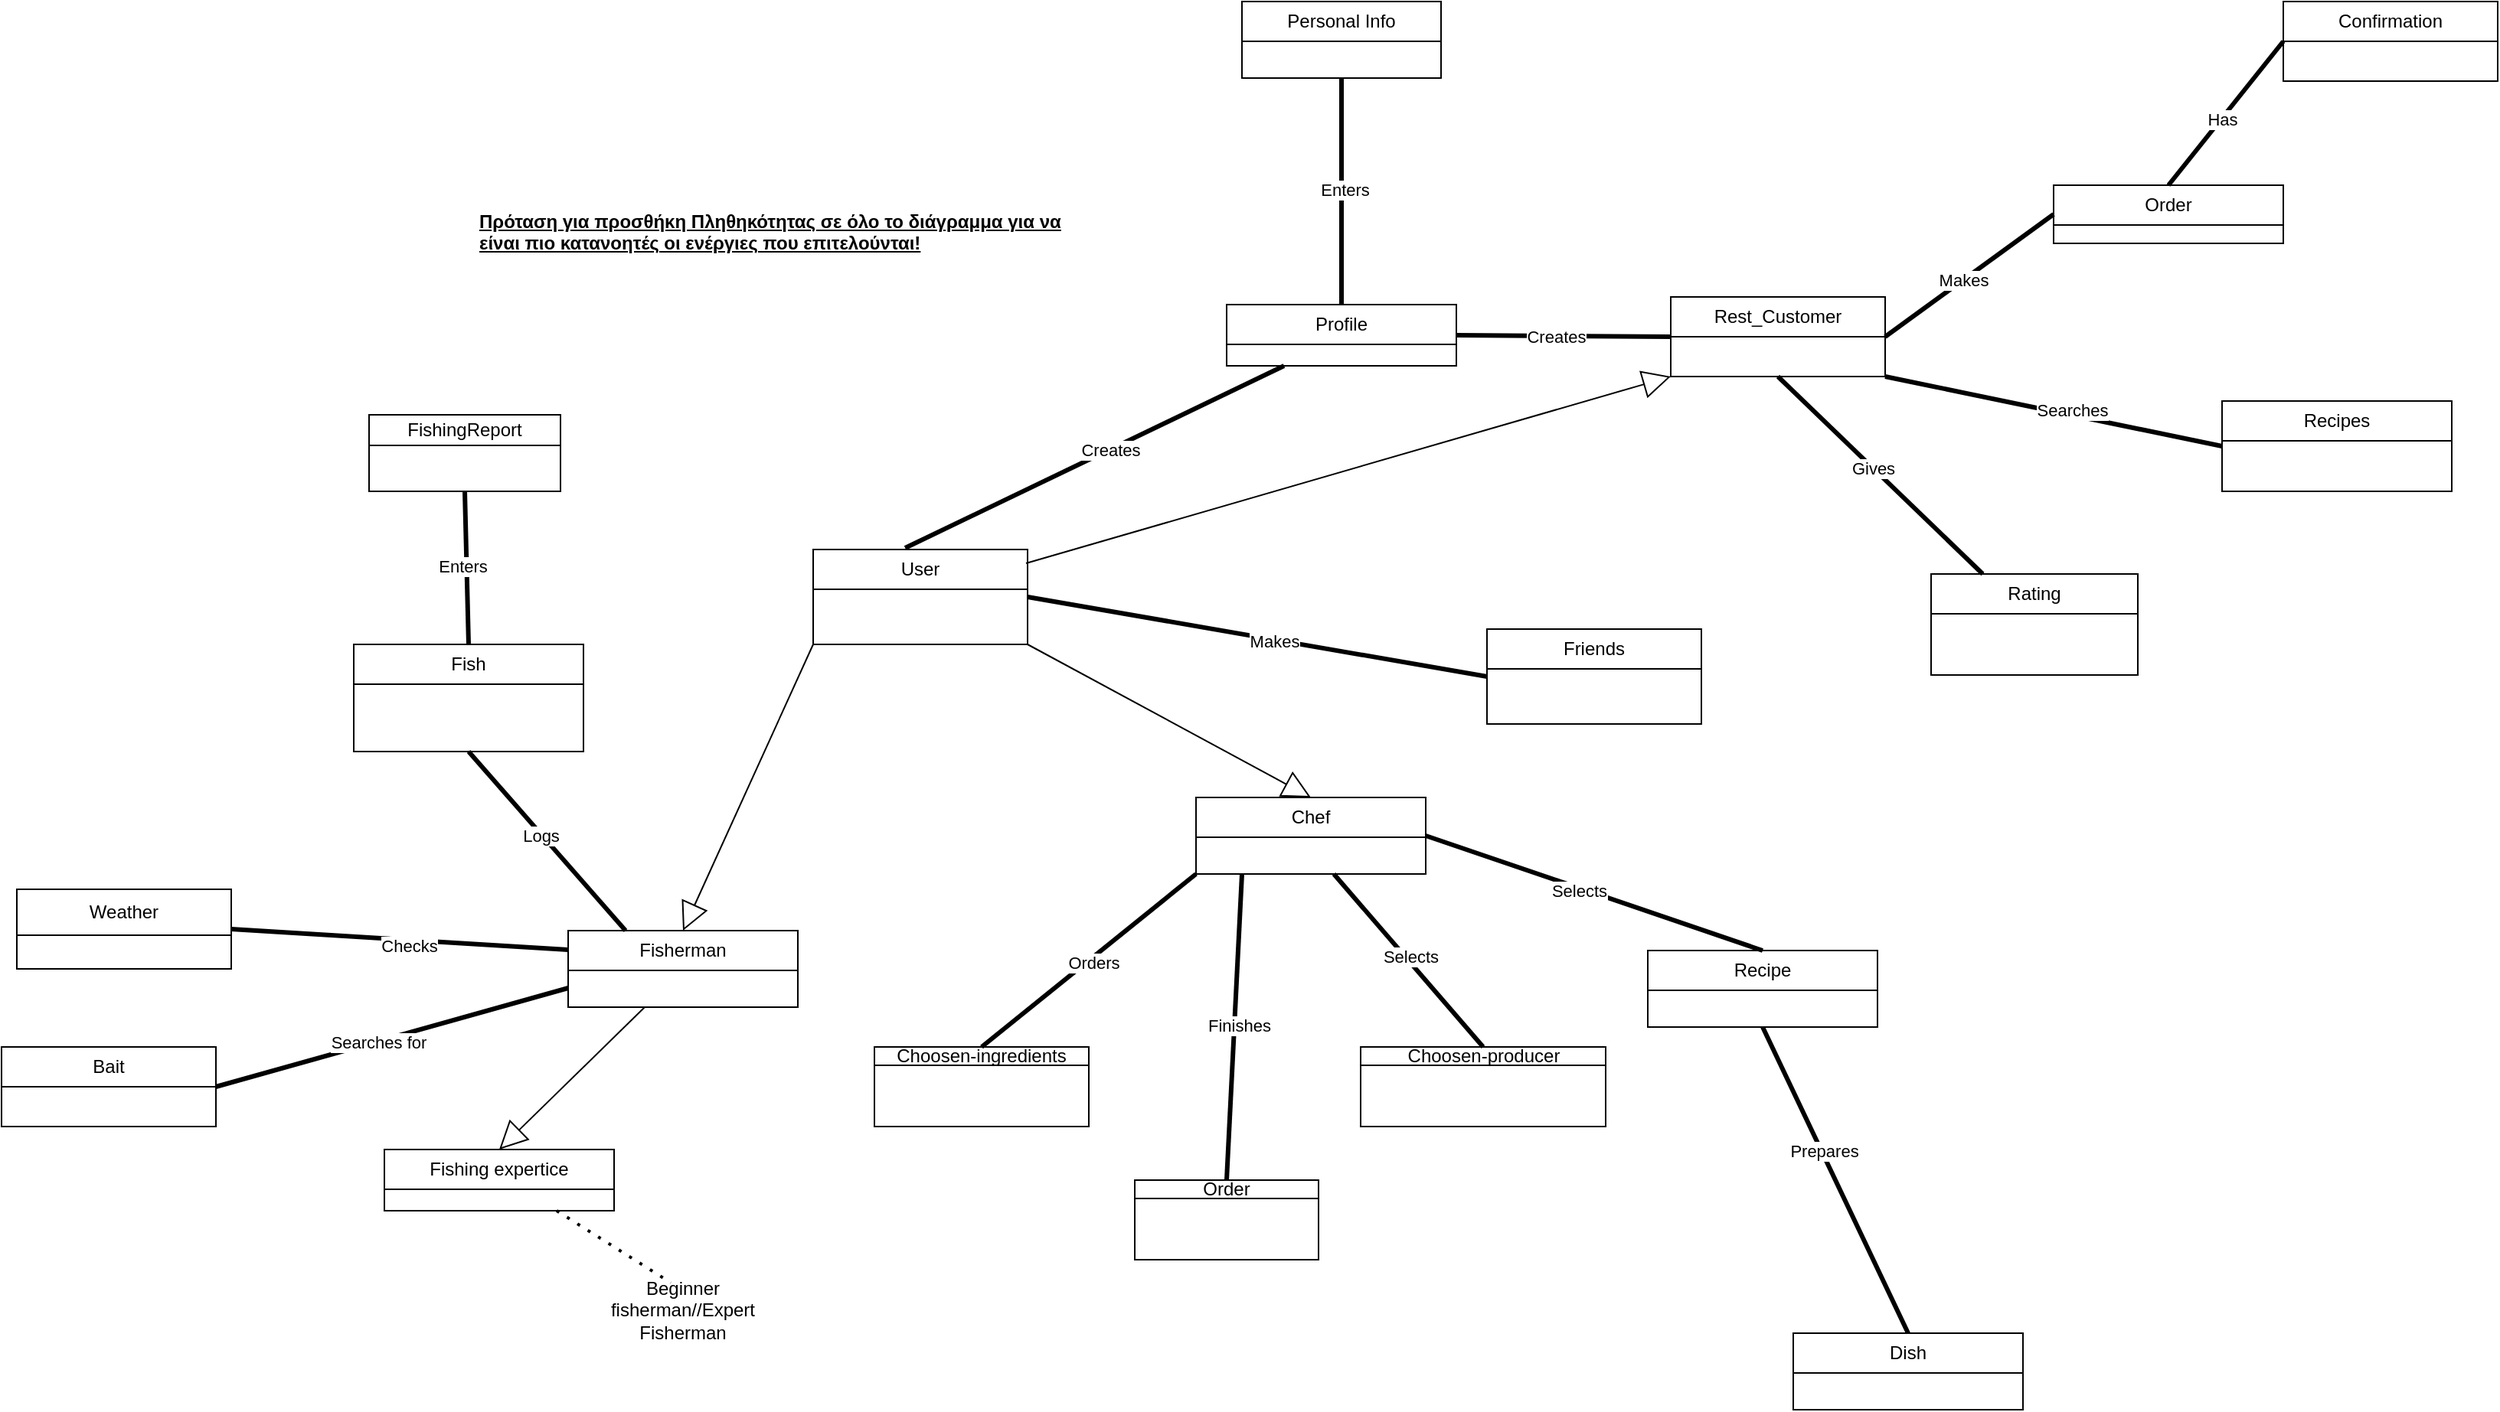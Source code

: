 <mxfile version="26.3.0">
  <diagram name="Page-1" id="0783ab3e-0a74-02c8-0abd-f7b4e66b4bec">
    <mxGraphModel dx="2131" dy="569" grid="1" gridSize="10" guides="1" tooltips="1" connect="1" arrows="1" fold="1" page="1" pageScale="1" pageWidth="850" pageHeight="1100" background="none" math="0" shadow="0">
      <root>
        <mxCell id="0" />
        <mxCell id="1" parent="0" />
        <mxCell id="9kzETTMTDvsTJWJQEYAj-15" value="User" style="swimlane;fontStyle=0;childLayout=stackLayout;horizontal=1;startSize=26;fillColor=none;horizontalStack=0;resizeParent=1;resizeParentMax=0;resizeLast=0;collapsible=1;marginBottom=0;whiteSpace=wrap;html=1;" parent="1" vertex="1">
          <mxGeometry x="-270" y="508" width="140" height="62" as="geometry">
            <mxRectangle x="350" y="460" width="100" height="30" as="alternateBounds" />
          </mxGeometry>
        </mxCell>
        <mxCell id="9kzETTMTDvsTJWJQEYAj-19" value="Profile" style="swimlane;fontStyle=0;childLayout=stackLayout;horizontal=1;startSize=26;fillColor=none;horizontalStack=0;resizeParent=1;resizeParentMax=0;resizeLast=0;collapsible=1;marginBottom=0;whiteSpace=wrap;html=1;" parent="1" vertex="1">
          <mxGeometry y="348" width="150" height="40" as="geometry">
            <mxRectangle x="580" y="461" width="70" height="30" as="alternateBounds" />
          </mxGeometry>
        </mxCell>
        <mxCell id="9kzETTMTDvsTJWJQEYAj-29" value="Rest_Customer" style="swimlane;fontStyle=0;childLayout=stackLayout;horizontal=1;startSize=26;fillColor=none;horizontalStack=0;resizeParent=1;resizeParentMax=0;resizeLast=0;collapsible=1;marginBottom=0;whiteSpace=wrap;html=1;" parent="1" vertex="1">
          <mxGeometry x="290" y="343" width="140" height="52" as="geometry">
            <mxRectangle x="350" y="460" width="100" height="30" as="alternateBounds" />
          </mxGeometry>
        </mxCell>
        <mxCell id="9kzETTMTDvsTJWJQEYAj-43" value="Bait" style="swimlane;fontStyle=0;childLayout=stackLayout;horizontal=1;startSize=26;fillColor=none;horizontalStack=0;resizeParent=1;resizeParentMax=0;resizeLast=0;collapsible=1;marginBottom=0;whiteSpace=wrap;html=1;" parent="1" vertex="1">
          <mxGeometry x="-800" y="833" width="140" height="52" as="geometry">
            <mxRectangle x="350" y="460" width="100" height="30" as="alternateBounds" />
          </mxGeometry>
        </mxCell>
        <mxCell id="9kzETTMTDvsTJWJQEYAj-50" value="Choosen-ingredients" style="swimlane;fontStyle=0;childLayout=stackLayout;horizontal=1;startSize=12;fillColor=none;horizontalStack=0;resizeParent=1;resizeParentMax=0;resizeLast=0;collapsible=1;marginBottom=0;whiteSpace=wrap;html=1;" parent="1" vertex="1">
          <mxGeometry x="-230" y="833" width="140" height="52" as="geometry">
            <mxRectangle x="350" y="460" width="100" height="30" as="alternateBounds" />
          </mxGeometry>
        </mxCell>
        <mxCell id="9kzETTMTDvsTJWJQEYAj-67" value="Fish" style="swimlane;fontStyle=0;childLayout=stackLayout;horizontal=1;startSize=26;fillColor=none;horizontalStack=0;resizeParent=1;resizeParentMax=0;resizeLast=0;collapsible=1;marginBottom=0;whiteSpace=wrap;html=1;" parent="1" vertex="1">
          <mxGeometry x="-570" y="570" width="150" height="70" as="geometry">
            <mxRectangle x="580" y="461" width="70" height="30" as="alternateBounds" />
          </mxGeometry>
        </mxCell>
        <mxCell id="9kzETTMTDvsTJWJQEYAj-69" value="&lt;div&gt;Order&lt;/div&gt;" style="swimlane;fontStyle=0;childLayout=stackLayout;horizontal=1;startSize=26;fillColor=none;horizontalStack=0;resizeParent=1;resizeParentMax=0;resizeLast=0;collapsible=1;marginBottom=0;whiteSpace=wrap;html=1;" parent="1" vertex="1">
          <mxGeometry x="540" y="270" width="150" height="38" as="geometry">
            <mxRectangle x="580" y="461" width="70" height="30" as="alternateBounds" />
          </mxGeometry>
        </mxCell>
        <mxCell id="9kzETTMTDvsTJWJQEYAj-88" value="Weather" style="swimlane;fontStyle=0;childLayout=stackLayout;horizontal=1;startSize=30;fillColor=none;horizontalStack=0;resizeParent=1;resizeParentMax=0;resizeLast=0;collapsible=1;marginBottom=0;whiteSpace=wrap;html=1;" parent="1" vertex="1">
          <mxGeometry x="-790" y="730" width="140" height="52" as="geometry">
            <mxRectangle x="350" y="460" width="100" height="30" as="alternateBounds" />
          </mxGeometry>
        </mxCell>
        <mxCell id="9kzETTMTDvsTJWJQEYAj-95" value="Rating" style="swimlane;fontStyle=0;childLayout=stackLayout;horizontal=1;startSize=26;fillColor=none;horizontalStack=0;resizeParent=1;resizeParentMax=0;resizeLast=0;collapsible=1;marginBottom=0;whiteSpace=wrap;html=1;" parent="1" vertex="1">
          <mxGeometry x="460" y="524" width="135" height="66" as="geometry">
            <mxRectangle x="580" y="461" width="70" height="30" as="alternateBounds" />
          </mxGeometry>
        </mxCell>
        <mxCell id="cK02aoGFD56z1Gf120GQ-123" value="Fisherman" style="swimlane;fontStyle=0;childLayout=stackLayout;horizontal=1;startSize=26;fillColor=none;horizontalStack=0;resizeParent=1;resizeParentMax=0;resizeLast=0;collapsible=1;marginBottom=0;whiteSpace=wrap;html=1;" parent="1" vertex="1">
          <mxGeometry x="-430" y="757" width="150" height="50" as="geometry">
            <mxRectangle x="580" y="461" width="70" height="30" as="alternateBounds" />
          </mxGeometry>
        </mxCell>
        <mxCell id="cK02aoGFD56z1Gf120GQ-124" value="Chef" style="swimlane;fontStyle=0;childLayout=stackLayout;horizontal=1;startSize=26;fillColor=none;horizontalStack=0;resizeParent=1;resizeParentMax=0;resizeLast=0;collapsible=1;marginBottom=0;whiteSpace=wrap;html=1;" parent="1" vertex="1">
          <mxGeometry x="-20" y="670" width="150" height="50" as="geometry">
            <mxRectangle x="580" y="461" width="70" height="30" as="alternateBounds" />
          </mxGeometry>
        </mxCell>
        <mxCell id="cK02aoGFD56z1Gf120GQ-125" value="Fishing expertice" style="swimlane;fontStyle=0;childLayout=stackLayout;horizontal=1;startSize=26;fillColor=none;horizontalStack=0;resizeParent=1;resizeParentMax=0;resizeLast=0;collapsible=1;marginBottom=0;whiteSpace=wrap;html=1;" parent="1" vertex="1">
          <mxGeometry x="-550" y="900" width="150" height="40" as="geometry">
            <mxRectangle x="580" y="461" width="70" height="30" as="alternateBounds" />
          </mxGeometry>
        </mxCell>
        <mxCell id="cK02aoGFD56z1Gf120GQ-137" value="" style="endArrow=none;startArrow=none;endFill=0;startFill=0;endSize=8;html=1;verticalAlign=bottom;labelBackgroundColor=none;strokeWidth=3;rounded=0;entryX=0;entryY=0.25;entryDx=0;entryDy=0;exitX=1;exitY=0.5;exitDx=0;exitDy=0;" parent="1" source="9kzETTMTDvsTJWJQEYAj-88" target="cK02aoGFD56z1Gf120GQ-123" edge="1">
          <mxGeometry width="160" relative="1" as="geometry">
            <mxPoint x="-460" y="572" as="sourcePoint" />
            <mxPoint x="-300" y="572" as="targetPoint" />
          </mxGeometry>
        </mxCell>
        <mxCell id="cK02aoGFD56z1Gf120GQ-138" value="Checks" style="edgeLabel;html=1;align=center;verticalAlign=middle;resizable=0;points=[];" parent="cK02aoGFD56z1Gf120GQ-137" vertex="1" connectable="0">
          <mxGeometry x="0.052" y="-5" relative="1" as="geometry">
            <mxPoint y="-1" as="offset" />
          </mxGeometry>
        </mxCell>
        <mxCell id="cK02aoGFD56z1Gf120GQ-141" value="" style="endArrow=none;startArrow=none;endFill=0;startFill=0;endSize=8;html=1;verticalAlign=bottom;labelBackgroundColor=none;strokeWidth=3;rounded=0;entryX=0;entryY=0.75;entryDx=0;entryDy=0;exitX=1;exitY=0.5;exitDx=0;exitDy=0;" parent="1" source="9kzETTMTDvsTJWJQEYAj-43" target="cK02aoGFD56z1Gf120GQ-123" edge="1">
          <mxGeometry width="160" relative="1" as="geometry">
            <mxPoint x="-400" y="660" as="sourcePoint" />
            <mxPoint x="-215" y="850" as="targetPoint" />
          </mxGeometry>
        </mxCell>
        <mxCell id="cK02aoGFD56z1Gf120GQ-143" value="Searches for" style="edgeLabel;html=1;align=center;verticalAlign=middle;resizable=0;points=[];" parent="cK02aoGFD56z1Gf120GQ-141" vertex="1" connectable="0">
          <mxGeometry x="-0.081" relative="1" as="geometry">
            <mxPoint as="offset" />
          </mxGeometry>
        </mxCell>
        <mxCell id="mQlcEHzgQ4prbf6QyxQu-33" value="" style="endArrow=block;endSize=16;endFill=0;html=1;rounded=0;exitX=0;exitY=1;exitDx=0;exitDy=0;entryX=0.5;entryY=0;entryDx=0;entryDy=0;" parent="1" source="9kzETTMTDvsTJWJQEYAj-15" target="cK02aoGFD56z1Gf120GQ-123" edge="1">
          <mxGeometry width="160" relative="1" as="geometry">
            <mxPoint x="10" y="490" as="sourcePoint" />
            <mxPoint x="75" y="500" as="targetPoint" />
          </mxGeometry>
        </mxCell>
        <mxCell id="cK02aoGFD56z1Gf120GQ-151" value="" style="endArrow=none;startArrow=none;endFill=0;startFill=0;endSize=8;html=1;verticalAlign=bottom;labelBackgroundColor=none;strokeWidth=3;rounded=0;entryX=0.25;entryY=0;entryDx=0;entryDy=0;exitX=0.5;exitY=1;exitDx=0;exitDy=0;" parent="1" source="9kzETTMTDvsTJWJQEYAj-67" target="cK02aoGFD56z1Gf120GQ-123" edge="1">
          <mxGeometry width="160" relative="1" as="geometry">
            <mxPoint x="-370" y="350" as="sourcePoint" />
            <mxPoint x="-140" y="488" as="targetPoint" />
          </mxGeometry>
        </mxCell>
        <mxCell id="cK02aoGFD56z1Gf120GQ-155" value="Logs" style="edgeLabel;html=1;align=center;verticalAlign=middle;resizable=0;points=[];" parent="cK02aoGFD56z1Gf120GQ-151" vertex="1" connectable="0">
          <mxGeometry x="-0.082" y="-1" relative="1" as="geometry">
            <mxPoint as="offset" />
          </mxGeometry>
        </mxCell>
        <mxCell id="cK02aoGFD56z1Gf120GQ-157" value="" style="endArrow=none;startArrow=none;endFill=0;startFill=0;endSize=8;html=1;verticalAlign=bottom;labelBackgroundColor=none;strokeWidth=3;rounded=0;entryX=0;entryY=1;entryDx=0;entryDy=0;exitX=0.5;exitY=0;exitDx=0;exitDy=0;" parent="1" source="9kzETTMTDvsTJWJQEYAj-50" target="cK02aoGFD56z1Gf120GQ-124" edge="1">
          <mxGeometry width="160" relative="1" as="geometry">
            <mxPoint x="480" y="300" as="sourcePoint" />
            <mxPoint x="710" y="438" as="targetPoint" />
          </mxGeometry>
        </mxCell>
        <mxCell id="cK02aoGFD56z1Gf120GQ-177" value="Orders" style="edgeLabel;html=1;align=center;verticalAlign=middle;resizable=0;points=[];" parent="cK02aoGFD56z1Gf120GQ-157" vertex="1" connectable="0">
          <mxGeometry x="0.018" y="-3" relative="1" as="geometry">
            <mxPoint as="offset" />
          </mxGeometry>
        </mxCell>
        <mxCell id="cK02aoGFD56z1Gf120GQ-167" value="" style="endArrow=block;endSize=16;endFill=0;html=1;rounded=0;exitX=1;exitY=1;exitDx=0;exitDy=0;entryX=0.5;entryY=0;entryDx=0;entryDy=0;" parent="1" source="9kzETTMTDvsTJWJQEYAj-15" target="cK02aoGFD56z1Gf120GQ-124" edge="1">
          <mxGeometry width="160" relative="1" as="geometry">
            <mxPoint x="260" y="378" as="sourcePoint" />
            <mxPoint x="260" y="500" as="targetPoint" />
          </mxGeometry>
        </mxCell>
        <mxCell id="GBRJXe8QP-XChiDNGdr2-5" value="" style="endArrow=none;startArrow=none;endFill=0;startFill=0;endSize=8;html=1;verticalAlign=bottom;labelBackgroundColor=none;strokeWidth=3;rounded=0;entryX=0.25;entryY=0;entryDx=0;entryDy=0;exitX=0.5;exitY=1;exitDx=0;exitDy=0;" parent="1" source="9kzETTMTDvsTJWJQEYAj-29" target="9kzETTMTDvsTJWJQEYAj-95" edge="1">
          <mxGeometry width="160" relative="1" as="geometry">
            <mxPoint x="150" y="629" as="sourcePoint" />
            <mxPoint x="445" y="642" as="targetPoint" />
          </mxGeometry>
        </mxCell>
        <mxCell id="GBRJXe8QP-XChiDNGdr2-6" value="Gives" style="edgeLabel;html=1;align=center;verticalAlign=middle;resizable=0;points=[];" parent="GBRJXe8QP-XChiDNGdr2-5" connectable="0" vertex="1">
          <mxGeometry x="-0.081" relative="1" as="geometry">
            <mxPoint as="offset" />
          </mxGeometry>
        </mxCell>
        <mxCell id="GBRJXe8QP-XChiDNGdr2-9" value="" style="endArrow=none;startArrow=none;endFill=0;startFill=0;endSize=8;html=1;verticalAlign=bottom;labelBackgroundColor=none;strokeWidth=3;rounded=0;exitX=0.25;exitY=1;exitDx=0;exitDy=0;entryX=0.429;entryY=-0.016;entryDx=0;entryDy=0;entryPerimeter=0;" parent="1" source="9kzETTMTDvsTJWJQEYAj-19" target="9kzETTMTDvsTJWJQEYAj-15" edge="1">
          <mxGeometry width="160" relative="1" as="geometry">
            <mxPoint x="201" y="320" as="sourcePoint" />
            <mxPoint x="-120" y="440" as="targetPoint" />
          </mxGeometry>
        </mxCell>
        <mxCell id="GBRJXe8QP-XChiDNGdr2-10" value="Creates" style="edgeLabel;html=1;align=center;verticalAlign=middle;resizable=0;points=[];" parent="GBRJXe8QP-XChiDNGdr2-9" connectable="0" vertex="1">
          <mxGeometry x="-0.081" relative="1" as="geometry">
            <mxPoint as="offset" />
          </mxGeometry>
        </mxCell>
        <mxCell id="GBRJXe8QP-XChiDNGdr2-11" value="" style="endArrow=none;startArrow=none;endFill=0;startFill=0;endSize=8;html=1;verticalAlign=bottom;labelBackgroundColor=none;strokeWidth=3;rounded=0;entryX=0;entryY=0.5;entryDx=0;entryDy=0;exitX=1;exitY=0.5;exitDx=0;exitDy=0;" parent="1" source="9kzETTMTDvsTJWJQEYAj-19" target="9kzETTMTDvsTJWJQEYAj-29" edge="1">
          <mxGeometry width="160" relative="1" as="geometry">
            <mxPoint x="140" y="318" as="sourcePoint" />
            <mxPoint x="120" y="350" as="targetPoint" />
          </mxGeometry>
        </mxCell>
        <mxCell id="GBRJXe8QP-XChiDNGdr2-12" value="Creates" style="edgeLabel;html=1;align=center;verticalAlign=middle;resizable=0;points=[];" parent="GBRJXe8QP-XChiDNGdr2-11" connectable="0" vertex="1">
          <mxGeometry x="-0.081" relative="1" as="geometry">
            <mxPoint as="offset" />
          </mxGeometry>
        </mxCell>
        <mxCell id="GBRJXe8QP-XChiDNGdr2-14" value="" style="endArrow=none;startArrow=none;endFill=0;startFill=0;endSize=8;html=1;verticalAlign=bottom;labelBackgroundColor=none;strokeWidth=3;rounded=0;exitX=1;exitY=0.5;exitDx=0;exitDy=0;entryX=0;entryY=0.5;entryDx=0;entryDy=0;" parent="1" source="9kzETTMTDvsTJWJQEYAj-29" target="9kzETTMTDvsTJWJQEYAj-69" edge="1">
          <mxGeometry width="160" relative="1" as="geometry">
            <mxPoint x="340" y="402" as="sourcePoint" />
            <mxPoint x="460" y="410" as="targetPoint" />
          </mxGeometry>
        </mxCell>
        <mxCell id="GBRJXe8QP-XChiDNGdr2-15" value="Makes" style="edgeLabel;html=1;align=center;verticalAlign=middle;resizable=0;points=[];" parent="GBRJXe8QP-XChiDNGdr2-14" connectable="0" vertex="1">
          <mxGeometry x="-0.081" relative="1" as="geometry">
            <mxPoint as="offset" />
          </mxGeometry>
        </mxCell>
        <mxCell id="GBRJXe8QP-XChiDNGdr2-16" value="Confirmation" style="swimlane;fontStyle=0;childLayout=stackLayout;horizontal=1;startSize=26;fillColor=none;horizontalStack=0;resizeParent=1;resizeParentMax=0;resizeLast=0;collapsible=1;marginBottom=0;whiteSpace=wrap;html=1;" parent="1" vertex="1">
          <mxGeometry x="690" y="150" width="140" height="52" as="geometry">
            <mxRectangle x="350" y="460" width="100" height="30" as="alternateBounds" />
          </mxGeometry>
        </mxCell>
        <mxCell id="GBRJXe8QP-XChiDNGdr2-17" value="" style="endArrow=none;startArrow=none;endFill=0;startFill=0;endSize=8;html=1;verticalAlign=bottom;labelBackgroundColor=none;strokeWidth=3;rounded=0;exitX=0.5;exitY=0;exitDx=0;exitDy=0;entryX=0;entryY=0.5;entryDx=0;entryDy=0;" parent="1" source="9kzETTMTDvsTJWJQEYAj-69" target="GBRJXe8QP-XChiDNGdr2-16" edge="1">
          <mxGeometry width="160" relative="1" as="geometry">
            <mxPoint x="410" y="402" as="sourcePoint" />
            <mxPoint x="435" y="472" as="targetPoint" />
          </mxGeometry>
        </mxCell>
        <mxCell id="GBRJXe8QP-XChiDNGdr2-18" value="Has" style="edgeLabel;html=1;align=center;verticalAlign=middle;resizable=0;points=[];" parent="GBRJXe8QP-XChiDNGdr2-17" connectable="0" vertex="1">
          <mxGeometry x="-0.081" relative="1" as="geometry">
            <mxPoint as="offset" />
          </mxGeometry>
        </mxCell>
        <mxCell id="cK02aoGFD56z1Gf120GQ-192" value="" style="endArrow=none;startArrow=none;endFill=0;startFill=0;endSize=8;html=1;verticalAlign=bottom;labelBackgroundColor=none;strokeWidth=3;rounded=0;entryX=0.5;entryY=0;entryDx=0;entryDy=0;exitX=0.5;exitY=1;exitDx=0;exitDy=0;" parent="1" source="cK02aoGFD56z1Gf120GQ-196" target="9kzETTMTDvsTJWJQEYAj-67" edge="1">
          <mxGeometry width="160" relative="1" as="geometry">
            <mxPoint x="-380" y="540" as="sourcePoint" />
            <mxPoint x="-312" y="690" as="targetPoint" />
          </mxGeometry>
        </mxCell>
        <mxCell id="cK02aoGFD56z1Gf120GQ-195" value="Enters" style="edgeLabel;html=1;align=center;verticalAlign=middle;resizable=0;points=[];" parent="cK02aoGFD56z1Gf120GQ-192" vertex="1" connectable="0">
          <mxGeometry x="0.003" y="-3" relative="1" as="geometry">
            <mxPoint y="-1" as="offset" />
          </mxGeometry>
        </mxCell>
        <mxCell id="cK02aoGFD56z1Gf120GQ-196" value="FishingReport" style="swimlane;fontStyle=0;childLayout=stackLayout;horizontal=1;startSize=20;fillColor=none;horizontalStack=0;resizeParent=1;resizeParentMax=0;resizeLast=0;collapsible=1;marginBottom=0;whiteSpace=wrap;html=1;" parent="1" vertex="1">
          <mxGeometry x="-560" y="420" width="125" height="50" as="geometry">
            <mxRectangle x="350" y="460" width="100" height="30" as="alternateBounds" />
          </mxGeometry>
        </mxCell>
        <mxCell id="cK02aoGFD56z1Gf120GQ-208" value="Recipe" style="swimlane;fontStyle=0;childLayout=stackLayout;horizontal=1;startSize=26;fillColor=none;horizontalStack=0;resizeParent=1;resizeParentMax=0;resizeLast=0;collapsible=1;marginBottom=0;whiteSpace=wrap;html=1;" parent="1" vertex="1">
          <mxGeometry x="275" y="770" width="150" height="50" as="geometry">
            <mxRectangle x="580" y="461" width="70" height="30" as="alternateBounds" />
          </mxGeometry>
        </mxCell>
        <mxCell id="cK02aoGFD56z1Gf120GQ-211" value="" style="endArrow=none;startArrow=none;endFill=0;startFill=0;endSize=8;html=1;verticalAlign=bottom;labelBackgroundColor=none;strokeWidth=3;rounded=0;entryX=1;entryY=0.5;entryDx=0;entryDy=0;exitX=0.5;exitY=0;exitDx=0;exitDy=0;" parent="1" source="cK02aoGFD56z1Gf120GQ-208" target="cK02aoGFD56z1Gf120GQ-124" edge="1">
          <mxGeometry width="160" relative="1" as="geometry">
            <mxPoint x="450" y="740" as="sourcePoint" />
            <mxPoint x="745" y="594" as="targetPoint" />
          </mxGeometry>
        </mxCell>
        <mxCell id="cK02aoGFD56z1Gf120GQ-213" value="Selects" style="edgeLabel;html=1;align=center;verticalAlign=middle;resizable=0;points=[];" parent="cK02aoGFD56z1Gf120GQ-211" vertex="1" connectable="0">
          <mxGeometry x="0.088" y="2" relative="1" as="geometry">
            <mxPoint as="offset" />
          </mxGeometry>
        </mxCell>
        <mxCell id="cK02aoGFD56z1Gf120GQ-214" value="&lt;div&gt;Dish&lt;/div&gt;" style="swimlane;fontStyle=0;childLayout=stackLayout;horizontal=1;startSize=26;fillColor=none;horizontalStack=0;resizeParent=1;resizeParentMax=0;resizeLast=0;collapsible=1;marginBottom=0;whiteSpace=wrap;html=1;" parent="1" vertex="1">
          <mxGeometry x="370" y="1020" width="150" height="50" as="geometry">
            <mxRectangle x="580" y="461" width="70" height="30" as="alternateBounds" />
          </mxGeometry>
        </mxCell>
        <mxCell id="cK02aoGFD56z1Gf120GQ-215" value="" style="endArrow=none;startArrow=none;endFill=0;startFill=0;endSize=8;html=1;verticalAlign=bottom;labelBackgroundColor=none;strokeWidth=3;rounded=0;entryX=0.5;entryY=1;entryDx=0;entryDy=0;exitX=0.5;exitY=0;exitDx=0;exitDy=0;" parent="1" source="cK02aoGFD56z1Gf120GQ-214" target="cK02aoGFD56z1Gf120GQ-208" edge="1">
          <mxGeometry width="160" relative="1" as="geometry">
            <mxPoint x="507.5" y="914" as="sourcePoint" />
            <mxPoint x="210" y="892" as="targetPoint" />
          </mxGeometry>
        </mxCell>
        <mxCell id="cK02aoGFD56z1Gf120GQ-217" value="Prepares" style="edgeLabel;html=1;align=center;verticalAlign=middle;resizable=0;points=[];" parent="cK02aoGFD56z1Gf120GQ-215" vertex="1" connectable="0">
          <mxGeometry x="0.192" y="-1" relative="1" as="geometry">
            <mxPoint as="offset" />
          </mxGeometry>
        </mxCell>
        <mxCell id="cK02aoGFD56z1Gf120GQ-235" value="" style="endArrow=none;startArrow=none;endFill=0;startFill=0;endSize=8;html=1;verticalAlign=bottom;labelBackgroundColor=none;strokeWidth=3;rounded=0;exitX=0.5;exitY=0;exitDx=0;exitDy=0;entryX=0.5;entryY=1;entryDx=0;entryDy=0;" parent="1" source="9kzETTMTDvsTJWJQEYAj-19" target="cK02aoGFD56z1Gf120GQ-238" edge="1">
          <mxGeometry width="160" relative="1" as="geometry">
            <mxPoint x="100" y="180" as="sourcePoint" />
            <mxPoint x="80" y="110" as="targetPoint" />
          </mxGeometry>
        </mxCell>
        <mxCell id="cK02aoGFD56z1Gf120GQ-237" value="Enters" style="edgeLabel;html=1;align=center;verticalAlign=middle;resizable=0;points=[];" parent="cK02aoGFD56z1Gf120GQ-235" vertex="1" connectable="0">
          <mxGeometry x="0.012" y="-2" relative="1" as="geometry">
            <mxPoint as="offset" />
          </mxGeometry>
        </mxCell>
        <mxCell id="cK02aoGFD56z1Gf120GQ-238" value="Personal Info" style="swimlane;fontStyle=0;childLayout=stackLayout;horizontal=1;startSize=26;fillColor=none;horizontalStack=0;resizeParent=1;resizeParentMax=0;resizeLast=0;collapsible=1;marginBottom=0;whiteSpace=wrap;html=1;" parent="1" vertex="1">
          <mxGeometry x="10" y="150" width="130" height="50" as="geometry">
            <mxRectangle x="580" y="461" width="70" height="30" as="alternateBounds" />
          </mxGeometry>
        </mxCell>
        <mxCell id="cK02aoGFD56z1Gf120GQ-255" value="" style="endArrow=none;startArrow=none;endFill=0;startFill=0;endSize=8;html=1;verticalAlign=bottom;labelBackgroundColor=none;strokeWidth=3;rounded=0;exitX=1;exitY=1;exitDx=0;exitDy=0;entryX=0;entryY=0.5;entryDx=0;entryDy=0;" parent="1" source="9kzETTMTDvsTJWJQEYAj-29" target="cK02aoGFD56z1Gf120GQ-257" edge="1">
          <mxGeometry width="160" relative="1" as="geometry">
            <mxPoint x="580" y="430" as="sourcePoint" />
            <mxPoint x="700" y="430" as="targetPoint" />
          </mxGeometry>
        </mxCell>
        <mxCell id="cK02aoGFD56z1Gf120GQ-258" value="Searches" style="edgeLabel;html=1;align=center;verticalAlign=middle;resizable=0;points=[];" parent="cK02aoGFD56z1Gf120GQ-255" vertex="1" connectable="0">
          <mxGeometry x="0.115" y="4" relative="1" as="geometry">
            <mxPoint x="-1" as="offset" />
          </mxGeometry>
        </mxCell>
        <mxCell id="cK02aoGFD56z1Gf120GQ-257" value="Recipes" style="swimlane;fontStyle=0;childLayout=stackLayout;horizontal=1;startSize=26;fillColor=none;horizontalStack=0;resizeParent=1;resizeParentMax=0;resizeLast=0;collapsible=1;marginBottom=0;whiteSpace=wrap;html=1;" parent="1" vertex="1">
          <mxGeometry x="650" y="411" width="150" height="59" as="geometry">
            <mxRectangle x="580" y="461" width="70" height="30" as="alternateBounds" />
          </mxGeometry>
        </mxCell>
        <mxCell id="cK02aoGFD56z1Gf120GQ-272" value="Friends" style="swimlane;fontStyle=0;childLayout=stackLayout;horizontal=1;startSize=26;fillColor=none;horizontalStack=0;resizeParent=1;resizeParentMax=0;resizeLast=0;collapsible=1;marginBottom=0;whiteSpace=wrap;html=1;" parent="1" vertex="1">
          <mxGeometry x="170" y="560" width="140" height="62" as="geometry">
            <mxRectangle x="350" y="460" width="100" height="30" as="alternateBounds" />
          </mxGeometry>
        </mxCell>
        <mxCell id="cK02aoGFD56z1Gf120GQ-273" value="" style="endArrow=none;startArrow=none;endFill=0;startFill=0;endSize=8;html=1;verticalAlign=bottom;labelBackgroundColor=none;strokeWidth=3;rounded=0;exitX=0;exitY=0.5;exitDx=0;exitDy=0;entryX=1;entryY=0.5;entryDx=0;entryDy=0;" parent="1" source="cK02aoGFD56z1Gf120GQ-272" target="9kzETTMTDvsTJWJQEYAj-15" edge="1">
          <mxGeometry width="160" relative="1" as="geometry">
            <mxPoint x="40" y="510" as="sourcePoint" />
            <mxPoint x="30" y="580" as="targetPoint" />
          </mxGeometry>
        </mxCell>
        <mxCell id="cK02aoGFD56z1Gf120GQ-278" value="Makes" style="edgeLabel;html=1;align=center;verticalAlign=middle;resizable=0;points=[];" parent="cK02aoGFD56z1Gf120GQ-273" vertex="1" connectable="0">
          <mxGeometry x="-0.075" y="1" relative="1" as="geometry">
            <mxPoint as="offset" />
          </mxGeometry>
        </mxCell>
        <mxCell id="RsBH3FpBVpJ5FogJQQQI-5" value="" style="endArrow=block;endSize=16;endFill=0;html=1;rounded=0;entryX=0.5;entryY=0;entryDx=0;entryDy=0;exitX=0;exitY=0.5;exitDx=0;exitDy=0;" parent="1" target="cK02aoGFD56z1Gf120GQ-125" edge="1">
          <mxGeometry width="160" relative="1" as="geometry">
            <mxPoint x="-380" y="807" as="sourcePoint" />
            <mxPoint x="-920" y="1118" as="targetPoint" />
          </mxGeometry>
        </mxCell>
        <mxCell id="0oGXfinGUsQ3fprHd6LS-1" value="" style="endArrow=block;endSize=16;endFill=0;html=1;rounded=0;exitX=0.993;exitY=0.145;exitDx=0;exitDy=0;entryX=0;entryY=1;entryDx=0;entryDy=0;exitPerimeter=0;" parent="1" source="9kzETTMTDvsTJWJQEYAj-15" target="9kzETTMTDvsTJWJQEYAj-29" edge="1">
          <mxGeometry width="160" relative="1" as="geometry">
            <mxPoint x="-100" y="470" as="sourcePoint" />
            <mxPoint x="75" y="570" as="targetPoint" />
          </mxGeometry>
        </mxCell>
        <mxCell id="0oGXfinGUsQ3fprHd6LS-5" value="&lt;b&gt;&lt;u&gt;Πρόταση για προσθήκη Πληθηκότητας σε όλο το διάγραμμα για να είναι πιο κατανοητές οι ενέργιες που επιτελούνται!&lt;/u&gt;&lt;/b&gt;" style="text;whiteSpace=wrap;html=1;" parent="1" vertex="1">
          <mxGeometry x="-490" y="280" width="410" height="60" as="geometry" />
        </mxCell>
        <mxCell id="0oGXfinGUsQ3fprHd6LS-6" value="" style="endArrow=none;dashed=1;html=1;dashPattern=1 3;strokeWidth=2;rounded=0;exitX=0.75;exitY=1;exitDx=0;exitDy=0;entryX=0.443;entryY=-0.1;entryDx=0;entryDy=0;entryPerimeter=0;" parent="1" source="cK02aoGFD56z1Gf120GQ-125" target="0oGXfinGUsQ3fprHd6LS-7" edge="1">
          <mxGeometry width="50" height="50" relative="1" as="geometry">
            <mxPoint x="-360" y="922" as="sourcePoint" />
            <mxPoint x="-340" y="970" as="targetPoint" />
          </mxGeometry>
        </mxCell>
        <mxCell id="0oGXfinGUsQ3fprHd6LS-7" value="Beginner fisherman//Expert Fisherman" style="text;html=1;align=center;verticalAlign=middle;whiteSpace=wrap;rounded=0;" parent="1" vertex="1">
          <mxGeometry x="-425" y="990" width="140" height="30" as="geometry" />
        </mxCell>
        <mxCell id="g74GNhyGJaju9K6ZVI7z-1" value="Order" style="swimlane;fontStyle=0;childLayout=stackLayout;horizontal=1;startSize=12;fillColor=none;horizontalStack=0;resizeParent=1;resizeParentMax=0;resizeLast=0;collapsible=1;marginBottom=0;whiteSpace=wrap;html=1;" vertex="1" parent="1">
          <mxGeometry x="-60" y="920" width="120" height="52" as="geometry">
            <mxRectangle x="350" y="460" width="100" height="30" as="alternateBounds" />
          </mxGeometry>
        </mxCell>
        <mxCell id="g74GNhyGJaju9K6ZVI7z-2" value="" style="endArrow=none;startArrow=none;endFill=0;startFill=0;endSize=8;html=1;verticalAlign=bottom;labelBackgroundColor=none;strokeWidth=3;rounded=0;exitX=0.5;exitY=0;exitDx=0;exitDy=0;" edge="1" parent="1" source="g74GNhyGJaju9K6ZVI7z-1">
          <mxGeometry width="160" relative="1" as="geometry">
            <mxPoint x="560" y="380" as="sourcePoint" />
            <mxPoint x="10" y="720" as="targetPoint" />
          </mxGeometry>
        </mxCell>
        <mxCell id="g74GNhyGJaju9K6ZVI7z-3" value="Finishes" style="edgeLabel;html=1;align=center;verticalAlign=middle;resizable=0;points=[];" vertex="1" connectable="0" parent="g74GNhyGJaju9K6ZVI7z-2">
          <mxGeometry x="0.018" y="-3" relative="1" as="geometry">
            <mxPoint as="offset" />
          </mxGeometry>
        </mxCell>
        <mxCell id="g74GNhyGJaju9K6ZVI7z-5" value="Choosen-producer" style="swimlane;fontStyle=0;childLayout=stackLayout;horizontal=1;startSize=12;fillColor=none;horizontalStack=0;resizeParent=1;resizeParentMax=0;resizeLast=0;collapsible=1;marginBottom=0;whiteSpace=wrap;html=1;" vertex="1" parent="1">
          <mxGeometry x="87.5" y="833" width="160" height="52" as="geometry">
            <mxRectangle x="350" y="460" width="100" height="30" as="alternateBounds" />
          </mxGeometry>
        </mxCell>
        <mxCell id="g74GNhyGJaju9K6ZVI7z-6" value="" style="endArrow=none;startArrow=none;endFill=0;startFill=0;endSize=8;html=1;verticalAlign=bottom;labelBackgroundColor=none;strokeWidth=3;rounded=0;exitX=0.5;exitY=0;exitDx=0;exitDy=0;" edge="1" parent="1" source="g74GNhyGJaju9K6ZVI7z-5">
          <mxGeometry width="160" relative="1" as="geometry">
            <mxPoint x="570" y="390" as="sourcePoint" />
            <mxPoint x="70" y="720" as="targetPoint" />
          </mxGeometry>
        </mxCell>
        <mxCell id="g74GNhyGJaju9K6ZVI7z-7" value="Selects" style="edgeLabel;html=1;align=center;verticalAlign=middle;resizable=0;points=[];" vertex="1" connectable="0" parent="g74GNhyGJaju9K6ZVI7z-6">
          <mxGeometry x="0.018" y="-3" relative="1" as="geometry">
            <mxPoint as="offset" />
          </mxGeometry>
        </mxCell>
      </root>
    </mxGraphModel>
  </diagram>
</mxfile>
